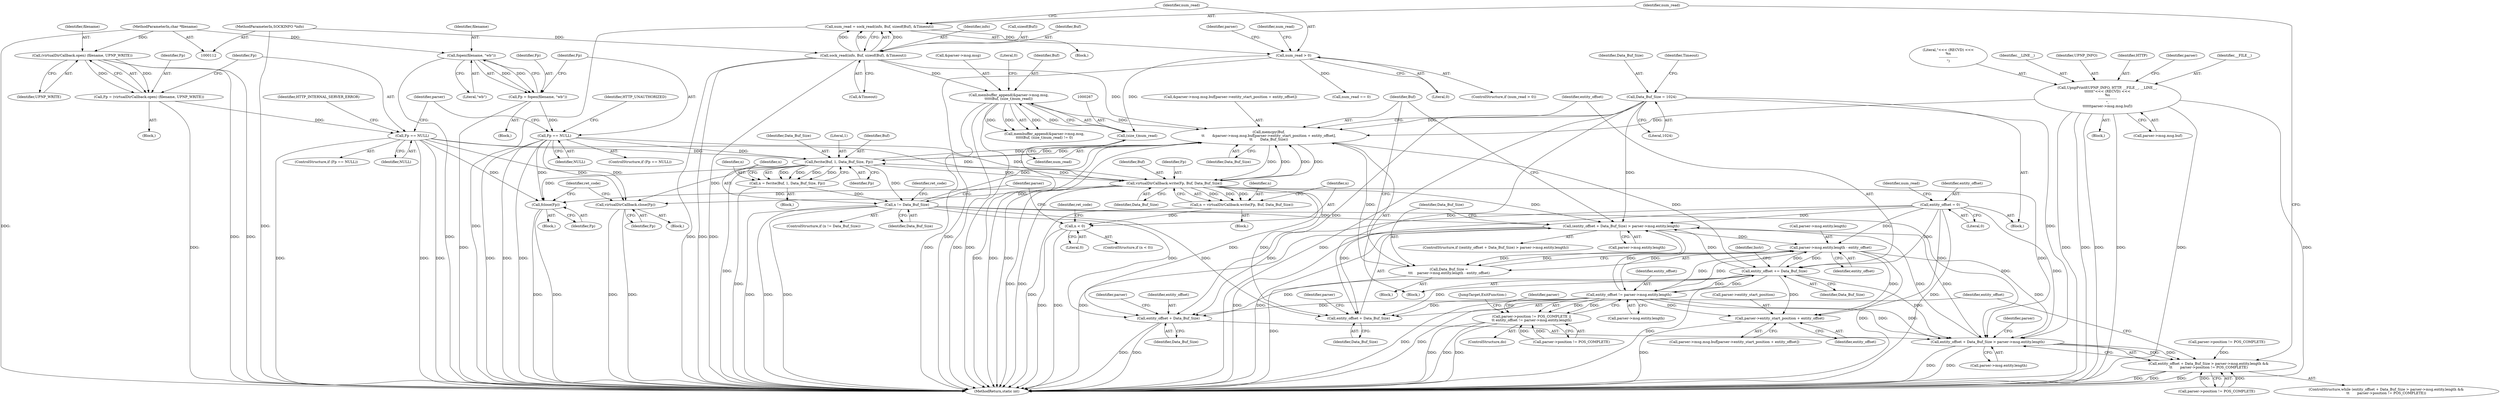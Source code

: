 digraph "0_pupnp-code_be0a01bdb83395d9f3a5ea09c1308a4f1a972cbd@array" {
"1000383" [label="(Call,memcpy(Buf,\n\t\t       &parser->msg.msg.buf[parser->entity_start_position + entity_offset],\n\t\t       Data_Buf_Size))"];
"1000258" [label="(Call,membuffer_append(&parser->msg.msg,\n\t\t\t\t\tBuf, (size_t)num_read))"];
"1000244" [label="(Call,sock_read(info, Buf, sizeof(Buf), &Timeout))"];
"1000114" [label="(MethodParameterIn,SOCKINFO *info)"];
"1000266" [label="(Call,(size_t)num_read)"];
"1000252" [label="(Call,num_read > 0)"];
"1000242" [label="(Call,num_read = sock_read(info, Buf, sizeof(Buf), &Timeout))"];
"1000431" [label="(Call,fwrite(Buf, 1, Data_Buf_Size, Fp))"];
"1000383" [label="(Call,memcpy(Buf,\n\t\t       &parser->msg.msg.buf[parser->entity_start_position + entity_offset],\n\t\t       Data_Buf_Size))"];
"1000413" [label="(Call,virtualDirCallback.write(Fp, Buf, Data_Buf_Size))"];
"1000175" [label="(Call,Fp == NULL)"];
"1000169" [label="(Call,Fp = fopen(filename, \"wb\"))"];
"1000171" [label="(Call,fopen(filename, \"wb\"))"];
"1000115" [label="(MethodParameterIn,char *filename)"];
"1000162" [label="(Call,Fp == NULL)"];
"1000156" [label="(Call,Fp = (virtualDirCallback.open) (filename, UPNP_WRITE))"];
"1000158" [label="(Call,(virtualDirCallback.open) (filename, UPNP_WRITE))"];
"1000319" [label="(Call,UpnpPrintf(UPNP_INFO, HTTP, __FILE__, __LINE__,\n\t\t\t\t\t\t\"<<< (RECVD) <<<\n%s\n-----------------\n\",\n\t\t\t\t\t\tparser->msg.msg.buf))"];
"1000372" [label="(Call,Data_Buf_Size =\n\t\t\t    parser->msg.entity.length - entity_offset)"];
"1000374" [label="(Call,parser->msg.entity.length - entity_offset)"];
"1000360" [label="(Call,(entity_offset + Data_Buf_Size) > parser->msg.entity.length)"];
"1000400" [label="(Call,entity_offset += Data_Buf_Size)"];
"1000138" [label="(Call,entity_offset = 0)"];
"1000451" [label="(Call,entity_offset != parser->msg.entity.length)"];
"1000119" [label="(Call,Data_Buf_Size = 1024)"];
"1000437" [label="(Call,n != Data_Buf_Size)"];
"1000429" [label="(Call,n = fwrite(Buf, 1, Data_Buf_Size, Fp))"];
"1000225" [label="(Call,entity_offset + Data_Buf_Size > parser->msg.entity.length)"];
"1000224" [label="(Call,entity_offset + Data_Buf_Size > parser->msg.entity.length &&\n\t\t       parser->position != POS_COMPLETE)"];
"1000226" [label="(Call,entity_offset + Data_Buf_Size)"];
"1000361" [label="(Call,entity_offset + Data_Buf_Size)"];
"1000411" [label="(Call,n = virtualDirCallback.write(Fp, Buf, Data_Buf_Size))"];
"1000418" [label="(Call,n < 0)"];
"1000468" [label="(Call,virtualDirCallback.close(Fp))"];
"1000472" [label="(Call,fclose(Fp))"];
"1000394" [label="(Call,parser->entity_start_position + entity_offset)"];
"1000445" [label="(Call,parser->position != POS_COMPLETE ||\n\t\t entity_offset != parser->msg.entity.length)"];
"1000224" [label="(Call,entity_offset + Data_Buf_Size > parser->msg.entity.length &&\n\t\t       parser->position != POS_COMPLETE)"];
"1000227" [label="(Identifier,entity_offset)"];
"1000400" [label="(Call,entity_offset += Data_Buf_Size)"];
"1000177" [label="(Identifier,NULL)"];
"1000241" [label="(Block,)"];
"1000438" [label="(Identifier,n)"];
"1000385" [label="(Call,&parser->msg.msg.buf[parser->entity_start_position + entity_offset])"];
"1000226" [label="(Call,entity_offset + Data_Buf_Size)"];
"1000359" [label="(ControlStructure,if ((entity_offset + Data_Buf_Size) > parser->msg.entity.length))"];
"1000420" [label="(Literal,0)"];
"1000252" [label="(Call,num_read > 0)"];
"1000367" [label="(Identifier,parser)"];
"1000416" [label="(Identifier,Data_Buf_Size)"];
"1000399" [label="(Identifier,Data_Buf_Size)"];
"1000166" [label="(Identifier,HTTP_INTERNAL_SERVER_ERROR)"];
"1000386" [label="(Call,parser->msg.msg.buf[parser->entity_start_position + entity_offset])"];
"1000257" [label="(Call,membuffer_append(&parser->msg.msg,\n\t\t\t\t\tBuf, (size_t)num_read) != 0)"];
"1000335" [label="(Identifier,parser)"];
"1000417" [label="(ControlStructure,if (n < 0))"];
"1000442" [label="(Identifier,ret_code)"];
"1000364" [label="(Call,parser->msg.entity.length)"];
"1000472" [label="(Call,fclose(Fp))"];
"1000375" [label="(Call,parser->msg.entity.length)"];
"1000405" [label="(Identifier,Instr)"];
"1000432" [label="(Identifier,Buf)"];
"1000139" [label="(Identifier,entity_offset)"];
"1000473" [label="(Identifier,Fp)"];
"1000175" [label="(Call,Fp == NULL)"];
"1000371" [label="(Block,)"];
"1000362" [label="(Identifier,entity_offset)"];
"1000312" [label="(Call,num_read == 0)"];
"1000268" [label="(Identifier,num_read)"];
"1000325" [label="(Call,parser->msg.msg.buf)"];
"1000434" [label="(Identifier,Data_Buf_Size)"];
"1000225" [label="(Call,entity_offset + Data_Buf_Size > parser->msg.entity.length)"];
"1000188" [label="(Call,parser->position != POS_COMPLETE)"];
"1000172" [label="(Identifier,filename)"];
"1000246" [label="(Identifier,Buf)"];
"1000179" [label="(Identifier,HTTP_UNAUTHORIZED)"];
"1000322" [label="(Identifier,__FILE__)"];
"1000185" [label="(ControlStructure,do)"];
"1000423" [label="(Identifier,ret_code)"];
"1000460" [label="(JumpTarget,ExitFunction:)"];
"1000361" [label="(Call,entity_offset + Data_Buf_Size)"];
"1000258" [label="(Call,membuffer_append(&parser->msg.msg,\n\t\t\t\t\tBuf, (size_t)num_read))"];
"1000173" [label="(Literal,\"wb\")"];
"1000265" [label="(Identifier,Buf)"];
"1000168" [label="(Block,)"];
"1000324" [label="(Literal,\"<<< (RECVD) <<<\n%s\n-----------------\n\")"];
"1000253" [label="(Identifier,num_read)"];
"1000115" [label="(MethodParameterIn,char *filename)"];
"1000433" [label="(Literal,1)"];
"1000119" [label="(Call,Data_Buf_Size = 1024)"];
"1000429" [label="(Call,n = fwrite(Buf, 1, Data_Buf_Size, Fp))"];
"1000159" [label="(Identifier,filename)"];
"1000439" [label="(Identifier,Data_Buf_Size)"];
"1000140" [label="(Literal,0)"];
"1000120" [label="(Identifier,Data_Buf_Size)"];
"1000162" [label="(Call,Fp == NULL)"];
"1000418" [label="(Call,n < 0)"];
"1000138" [label="(Call,entity_offset = 0)"];
"1000157" [label="(Identifier,Fp)"];
"1000415" [label="(Identifier,Buf)"];
"1000419" [label="(Identifier,n)"];
"1000229" [label="(Call,parser->msg.entity.length)"];
"1000259" [label="(Call,&parser->msg.msg)"];
"1000117" [label="(Block,)"];
"1000382" [label="(Identifier,entity_offset)"];
"1000384" [label="(Identifier,Buf)"];
"1000323" [label="(Identifier,__LINE__)"];
"1000245" [label="(Identifier,info)"];
"1000242" [label="(Call,num_read = sock_read(info, Buf, sizeof(Buf), &Timeout))"];
"1000446" [label="(Call,parser->position != POS_COMPLETE)"];
"1000437" [label="(Call,n != Data_Buf_Size)"];
"1000228" [label="(Identifier,Data_Buf_Size)"];
"1000232" [label="(Identifier,parser)"];
"1000412" [label="(Identifier,n)"];
"1000448" [label="(Identifier,parser)"];
"1000427" [label="(Block,)"];
"1000451" [label="(Call,entity_offset != parser->msg.entity.length)"];
"1000169" [label="(Call,Fp = fopen(filename, \"wb\"))"];
"1000143" [label="(Identifier,num_read)"];
"1000190" [label="(Identifier,parser)"];
"1000161" [label="(ControlStructure,if (Fp == NULL))"];
"1000452" [label="(Identifier,entity_offset)"];
"1000409" [label="(Block,)"];
"1000254" [label="(Literal,0)"];
"1000114" [label="(MethodParameterIn,SOCKINFO *info)"];
"1000476" [label="(MethodReturn,static int)"];
"1000186" [label="(Block,)"];
"1000411" [label="(Call,n = virtualDirCallback.write(Fp, Buf, Data_Buf_Size))"];
"1000435" [label="(Identifier,Fp)"];
"1000383" [label="(Call,memcpy(Buf,\n\t\t       &parser->msg.msg.buf[parser->entity_start_position + entity_offset],\n\t\t       Data_Buf_Size))"];
"1000155" [label="(Block,)"];
"1000269" [label="(Literal,0)"];
"1000266" [label="(Call,(size_t)num_read)"];
"1000475" [label="(Identifier,ret_code)"];
"1000468" [label="(Call,virtualDirCallback.close(Fp))"];
"1000374" [label="(Call,parser->msg.entity.length - entity_offset)"];
"1000244" [label="(Call,sock_read(info, Buf, sizeof(Buf), &Timeout))"];
"1000318" [label="(Block,)"];
"1000176" [label="(Identifier,Fp)"];
"1000363" [label="(Identifier,Data_Buf_Size)"];
"1000431" [label="(Call,fwrite(Buf, 1, Data_Buf_Size, Fp))"];
"1000170" [label="(Identifier,Fp)"];
"1000121" [label="(Literal,1024)"];
"1000158" [label="(Call,(virtualDirCallback.open) (filename, UPNP_WRITE))"];
"1000163" [label="(Identifier,Fp)"];
"1000238" [label="(Identifier,parser)"];
"1000223" [label="(ControlStructure,while (entity_offset + Data_Buf_Size > parser->msg.entity.length &&\n\t\t       parser->position != POS_COMPLETE))"];
"1000445" [label="(Call,parser->position != POS_COMPLETE ||\n\t\t entity_offset != parser->msg.entity.length)"];
"1000401" [label="(Identifier,entity_offset)"];
"1000467" [label="(Block,)"];
"1000394" [label="(Call,parser->entity_start_position + entity_offset)"];
"1000471" [label="(Block,)"];
"1000320" [label="(Identifier,UPNP_INFO)"];
"1000262" [label="(Identifier,parser)"];
"1000414" [label="(Identifier,Fp)"];
"1000156" [label="(Call,Fp = (virtualDirCallback.open) (filename, UPNP_WRITE))"];
"1000321" [label="(Identifier,HTTP)"];
"1000372" [label="(Call,Data_Buf_Size =\n\t\t\t    parser->msg.entity.length - entity_offset)"];
"1000436" [label="(ControlStructure,if (n != Data_Buf_Size))"];
"1000313" [label="(Identifier,num_read)"];
"1000469" [label="(Identifier,Fp)"];
"1000125" [label="(Identifier,Timeout)"];
"1000247" [label="(Call,sizeof(Buf))"];
"1000182" [label="(Identifier,parser)"];
"1000174" [label="(ControlStructure,if (Fp == NULL))"];
"1000164" [label="(Identifier,NULL)"];
"1000251" [label="(ControlStructure,if (num_read > 0))"];
"1000453" [label="(Call,parser->msg.entity.length)"];
"1000171" [label="(Call,fopen(filename, \"wb\"))"];
"1000395" [label="(Call,parser->entity_start_position)"];
"1000402" [label="(Identifier,Data_Buf_Size)"];
"1000236" [label="(Call,parser->position != POS_COMPLETE)"];
"1000249" [label="(Call,&Timeout)"];
"1000413" [label="(Call,virtualDirCallback.write(Fp, Buf, Data_Buf_Size))"];
"1000373" [label="(Identifier,Data_Buf_Size)"];
"1000319" [label="(Call,UpnpPrintf(UPNP_INFO, HTTP, __FILE__, __LINE__,\n\t\t\t\t\t\t\"<<< (RECVD) <<<\n%s\n-----------------\n\",\n\t\t\t\t\t\tparser->msg.msg.buf))"];
"1000243" [label="(Identifier,num_read)"];
"1000430" [label="(Identifier,n)"];
"1000398" [label="(Identifier,entity_offset)"];
"1000360" [label="(Call,(entity_offset + Data_Buf_Size) > parser->msg.entity.length)"];
"1000160" [label="(Identifier,UPNP_WRITE)"];
"1000383" -> "1000186"  [label="AST: "];
"1000383" -> "1000399"  [label="CFG: "];
"1000384" -> "1000383"  [label="AST: "];
"1000385" -> "1000383"  [label="AST: "];
"1000399" -> "1000383"  [label="AST: "];
"1000401" -> "1000383"  [label="CFG: "];
"1000383" -> "1000476"  [label="DDG: "];
"1000383" -> "1000476"  [label="DDG: "];
"1000258" -> "1000383"  [label="DDG: "];
"1000431" -> "1000383"  [label="DDG: "];
"1000413" -> "1000383"  [label="DDG: "];
"1000413" -> "1000383"  [label="DDG: "];
"1000244" -> "1000383"  [label="DDG: "];
"1000319" -> "1000383"  [label="DDG: "];
"1000372" -> "1000383"  [label="DDG: "];
"1000119" -> "1000383"  [label="DDG: "];
"1000437" -> "1000383"  [label="DDG: "];
"1000383" -> "1000400"  [label="DDG: "];
"1000383" -> "1000413"  [label="DDG: "];
"1000383" -> "1000413"  [label="DDG: "];
"1000383" -> "1000431"  [label="DDG: "];
"1000383" -> "1000431"  [label="DDG: "];
"1000258" -> "1000257"  [label="AST: "];
"1000258" -> "1000266"  [label="CFG: "];
"1000259" -> "1000258"  [label="AST: "];
"1000265" -> "1000258"  [label="AST: "];
"1000266" -> "1000258"  [label="AST: "];
"1000269" -> "1000258"  [label="CFG: "];
"1000258" -> "1000476"  [label="DDG: "];
"1000258" -> "1000476"  [label="DDG: "];
"1000258" -> "1000476"  [label="DDG: "];
"1000258" -> "1000257"  [label="DDG: "];
"1000258" -> "1000257"  [label="DDG: "];
"1000258" -> "1000257"  [label="DDG: "];
"1000244" -> "1000258"  [label="DDG: "];
"1000266" -> "1000258"  [label="DDG: "];
"1000244" -> "1000242"  [label="AST: "];
"1000244" -> "1000249"  [label="CFG: "];
"1000245" -> "1000244"  [label="AST: "];
"1000246" -> "1000244"  [label="AST: "];
"1000247" -> "1000244"  [label="AST: "];
"1000249" -> "1000244"  [label="AST: "];
"1000242" -> "1000244"  [label="CFG: "];
"1000244" -> "1000476"  [label="DDG: "];
"1000244" -> "1000476"  [label="DDG: "];
"1000244" -> "1000476"  [label="DDG: "];
"1000244" -> "1000242"  [label="DDG: "];
"1000244" -> "1000242"  [label="DDG: "];
"1000244" -> "1000242"  [label="DDG: "];
"1000114" -> "1000244"  [label="DDG: "];
"1000114" -> "1000112"  [label="AST: "];
"1000114" -> "1000476"  [label="DDG: "];
"1000266" -> "1000268"  [label="CFG: "];
"1000267" -> "1000266"  [label="AST: "];
"1000268" -> "1000266"  [label="AST: "];
"1000266" -> "1000476"  [label="DDG: "];
"1000252" -> "1000266"  [label="DDG: "];
"1000252" -> "1000251"  [label="AST: "];
"1000252" -> "1000254"  [label="CFG: "];
"1000253" -> "1000252"  [label="AST: "];
"1000254" -> "1000252"  [label="AST: "];
"1000262" -> "1000252"  [label="CFG: "];
"1000313" -> "1000252"  [label="CFG: "];
"1000252" -> "1000476"  [label="DDG: "];
"1000242" -> "1000252"  [label="DDG: "];
"1000252" -> "1000312"  [label="DDG: "];
"1000242" -> "1000241"  [label="AST: "];
"1000243" -> "1000242"  [label="AST: "];
"1000253" -> "1000242"  [label="CFG: "];
"1000242" -> "1000476"  [label="DDG: "];
"1000431" -> "1000429"  [label="AST: "];
"1000431" -> "1000435"  [label="CFG: "];
"1000432" -> "1000431"  [label="AST: "];
"1000433" -> "1000431"  [label="AST: "];
"1000434" -> "1000431"  [label="AST: "];
"1000435" -> "1000431"  [label="AST: "];
"1000429" -> "1000431"  [label="CFG: "];
"1000431" -> "1000476"  [label="DDG: "];
"1000431" -> "1000413"  [label="DDG: "];
"1000431" -> "1000429"  [label="DDG: "];
"1000431" -> "1000429"  [label="DDG: "];
"1000431" -> "1000429"  [label="DDG: "];
"1000431" -> "1000429"  [label="DDG: "];
"1000413" -> "1000431"  [label="DDG: "];
"1000175" -> "1000431"  [label="DDG: "];
"1000162" -> "1000431"  [label="DDG: "];
"1000431" -> "1000437"  [label="DDG: "];
"1000431" -> "1000468"  [label="DDG: "];
"1000431" -> "1000472"  [label="DDG: "];
"1000413" -> "1000411"  [label="AST: "];
"1000413" -> "1000416"  [label="CFG: "];
"1000414" -> "1000413"  [label="AST: "];
"1000415" -> "1000413"  [label="AST: "];
"1000416" -> "1000413"  [label="AST: "];
"1000411" -> "1000413"  [label="CFG: "];
"1000413" -> "1000476"  [label="DDG: "];
"1000413" -> "1000476"  [label="DDG: "];
"1000413" -> "1000225"  [label="DDG: "];
"1000413" -> "1000226"  [label="DDG: "];
"1000413" -> "1000360"  [label="DDG: "];
"1000413" -> "1000361"  [label="DDG: "];
"1000413" -> "1000411"  [label="DDG: "];
"1000413" -> "1000411"  [label="DDG: "];
"1000413" -> "1000411"  [label="DDG: "];
"1000175" -> "1000413"  [label="DDG: "];
"1000162" -> "1000413"  [label="DDG: "];
"1000413" -> "1000468"  [label="DDG: "];
"1000413" -> "1000472"  [label="DDG: "];
"1000175" -> "1000174"  [label="AST: "];
"1000175" -> "1000177"  [label="CFG: "];
"1000176" -> "1000175"  [label="AST: "];
"1000177" -> "1000175"  [label="AST: "];
"1000179" -> "1000175"  [label="CFG: "];
"1000182" -> "1000175"  [label="CFG: "];
"1000175" -> "1000476"  [label="DDG: "];
"1000175" -> "1000476"  [label="DDG: "];
"1000175" -> "1000476"  [label="DDG: "];
"1000169" -> "1000175"  [label="DDG: "];
"1000175" -> "1000468"  [label="DDG: "];
"1000175" -> "1000472"  [label="DDG: "];
"1000169" -> "1000168"  [label="AST: "];
"1000169" -> "1000171"  [label="CFG: "];
"1000170" -> "1000169"  [label="AST: "];
"1000171" -> "1000169"  [label="AST: "];
"1000176" -> "1000169"  [label="CFG: "];
"1000169" -> "1000476"  [label="DDG: "];
"1000171" -> "1000169"  [label="DDG: "];
"1000171" -> "1000169"  [label="DDG: "];
"1000171" -> "1000173"  [label="CFG: "];
"1000172" -> "1000171"  [label="AST: "];
"1000173" -> "1000171"  [label="AST: "];
"1000171" -> "1000476"  [label="DDG: "];
"1000115" -> "1000171"  [label="DDG: "];
"1000115" -> "1000112"  [label="AST: "];
"1000115" -> "1000476"  [label="DDG: "];
"1000115" -> "1000158"  [label="DDG: "];
"1000162" -> "1000161"  [label="AST: "];
"1000162" -> "1000164"  [label="CFG: "];
"1000163" -> "1000162"  [label="AST: "];
"1000164" -> "1000162"  [label="AST: "];
"1000166" -> "1000162"  [label="CFG: "];
"1000182" -> "1000162"  [label="CFG: "];
"1000162" -> "1000476"  [label="DDG: "];
"1000162" -> "1000476"  [label="DDG: "];
"1000162" -> "1000476"  [label="DDG: "];
"1000156" -> "1000162"  [label="DDG: "];
"1000162" -> "1000468"  [label="DDG: "];
"1000162" -> "1000472"  [label="DDG: "];
"1000156" -> "1000155"  [label="AST: "];
"1000156" -> "1000158"  [label="CFG: "];
"1000157" -> "1000156"  [label="AST: "];
"1000158" -> "1000156"  [label="AST: "];
"1000163" -> "1000156"  [label="CFG: "];
"1000156" -> "1000476"  [label="DDG: "];
"1000158" -> "1000156"  [label="DDG: "];
"1000158" -> "1000156"  [label="DDG: "];
"1000158" -> "1000160"  [label="CFG: "];
"1000159" -> "1000158"  [label="AST: "];
"1000160" -> "1000158"  [label="AST: "];
"1000158" -> "1000476"  [label="DDG: "];
"1000158" -> "1000476"  [label="DDG: "];
"1000319" -> "1000318"  [label="AST: "];
"1000319" -> "1000325"  [label="CFG: "];
"1000320" -> "1000319"  [label="AST: "];
"1000321" -> "1000319"  [label="AST: "];
"1000322" -> "1000319"  [label="AST: "];
"1000323" -> "1000319"  [label="AST: "];
"1000324" -> "1000319"  [label="AST: "];
"1000325" -> "1000319"  [label="AST: "];
"1000335" -> "1000319"  [label="CFG: "];
"1000319" -> "1000476"  [label="DDG: "];
"1000319" -> "1000476"  [label="DDG: "];
"1000319" -> "1000476"  [label="DDG: "];
"1000319" -> "1000476"  [label="DDG: "];
"1000319" -> "1000476"  [label="DDG: "];
"1000319" -> "1000476"  [label="DDG: "];
"1000372" -> "1000371"  [label="AST: "];
"1000372" -> "1000374"  [label="CFG: "];
"1000373" -> "1000372"  [label="AST: "];
"1000374" -> "1000372"  [label="AST: "];
"1000384" -> "1000372"  [label="CFG: "];
"1000372" -> "1000476"  [label="DDG: "];
"1000374" -> "1000372"  [label="DDG: "];
"1000374" -> "1000372"  [label="DDG: "];
"1000374" -> "1000382"  [label="CFG: "];
"1000375" -> "1000374"  [label="AST: "];
"1000382" -> "1000374"  [label="AST: "];
"1000374" -> "1000476"  [label="DDG: "];
"1000374" -> "1000225"  [label="DDG: "];
"1000360" -> "1000374"  [label="DDG: "];
"1000400" -> "1000374"  [label="DDG: "];
"1000138" -> "1000374"  [label="DDG: "];
"1000451" -> "1000374"  [label="DDG: "];
"1000374" -> "1000394"  [label="DDG: "];
"1000374" -> "1000400"  [label="DDG: "];
"1000374" -> "1000451"  [label="DDG: "];
"1000360" -> "1000359"  [label="AST: "];
"1000360" -> "1000364"  [label="CFG: "];
"1000361" -> "1000360"  [label="AST: "];
"1000364" -> "1000360"  [label="AST: "];
"1000373" -> "1000360"  [label="CFG: "];
"1000384" -> "1000360"  [label="CFG: "];
"1000360" -> "1000476"  [label="DDG: "];
"1000360" -> "1000476"  [label="DDG: "];
"1000360" -> "1000476"  [label="DDG: "];
"1000360" -> "1000225"  [label="DDG: "];
"1000400" -> "1000360"  [label="DDG: "];
"1000138" -> "1000360"  [label="DDG: "];
"1000451" -> "1000360"  [label="DDG: "];
"1000119" -> "1000360"  [label="DDG: "];
"1000437" -> "1000360"  [label="DDG: "];
"1000225" -> "1000360"  [label="DDG: "];
"1000360" -> "1000451"  [label="DDG: "];
"1000400" -> "1000186"  [label="AST: "];
"1000400" -> "1000402"  [label="CFG: "];
"1000401" -> "1000400"  [label="AST: "];
"1000402" -> "1000400"  [label="AST: "];
"1000405" -> "1000400"  [label="CFG: "];
"1000400" -> "1000476"  [label="DDG: "];
"1000400" -> "1000225"  [label="DDG: "];
"1000400" -> "1000226"  [label="DDG: "];
"1000400" -> "1000361"  [label="DDG: "];
"1000400" -> "1000394"  [label="DDG: "];
"1000138" -> "1000400"  [label="DDG: "];
"1000451" -> "1000400"  [label="DDG: "];
"1000400" -> "1000451"  [label="DDG: "];
"1000138" -> "1000117"  [label="AST: "];
"1000138" -> "1000140"  [label="CFG: "];
"1000139" -> "1000138"  [label="AST: "];
"1000140" -> "1000138"  [label="AST: "];
"1000143" -> "1000138"  [label="CFG: "];
"1000138" -> "1000476"  [label="DDG: "];
"1000138" -> "1000225"  [label="DDG: "];
"1000138" -> "1000226"  [label="DDG: "];
"1000138" -> "1000361"  [label="DDG: "];
"1000138" -> "1000394"  [label="DDG: "];
"1000451" -> "1000445"  [label="AST: "];
"1000451" -> "1000453"  [label="CFG: "];
"1000452" -> "1000451"  [label="AST: "];
"1000453" -> "1000451"  [label="AST: "];
"1000445" -> "1000451"  [label="CFG: "];
"1000451" -> "1000476"  [label="DDG: "];
"1000451" -> "1000476"  [label="DDG: "];
"1000451" -> "1000225"  [label="DDG: "];
"1000451" -> "1000225"  [label="DDG: "];
"1000451" -> "1000226"  [label="DDG: "];
"1000451" -> "1000361"  [label="DDG: "];
"1000451" -> "1000394"  [label="DDG: "];
"1000451" -> "1000445"  [label="DDG: "];
"1000451" -> "1000445"  [label="DDG: "];
"1000119" -> "1000117"  [label="AST: "];
"1000119" -> "1000121"  [label="CFG: "];
"1000120" -> "1000119"  [label="AST: "];
"1000121" -> "1000119"  [label="AST: "];
"1000125" -> "1000119"  [label="CFG: "];
"1000119" -> "1000476"  [label="DDG: "];
"1000119" -> "1000225"  [label="DDG: "];
"1000119" -> "1000226"  [label="DDG: "];
"1000119" -> "1000361"  [label="DDG: "];
"1000437" -> "1000436"  [label="AST: "];
"1000437" -> "1000439"  [label="CFG: "];
"1000438" -> "1000437"  [label="AST: "];
"1000439" -> "1000437"  [label="AST: "];
"1000448" -> "1000437"  [label="CFG: "];
"1000442" -> "1000437"  [label="CFG: "];
"1000437" -> "1000476"  [label="DDG: "];
"1000437" -> "1000476"  [label="DDG: "];
"1000437" -> "1000476"  [label="DDG: "];
"1000437" -> "1000225"  [label="DDG: "];
"1000437" -> "1000226"  [label="DDG: "];
"1000437" -> "1000361"  [label="DDG: "];
"1000429" -> "1000437"  [label="DDG: "];
"1000429" -> "1000427"  [label="AST: "];
"1000430" -> "1000429"  [label="AST: "];
"1000438" -> "1000429"  [label="CFG: "];
"1000429" -> "1000476"  [label="DDG: "];
"1000225" -> "1000224"  [label="AST: "];
"1000225" -> "1000229"  [label="CFG: "];
"1000226" -> "1000225"  [label="AST: "];
"1000229" -> "1000225"  [label="AST: "];
"1000238" -> "1000225"  [label="CFG: "];
"1000224" -> "1000225"  [label="CFG: "];
"1000225" -> "1000476"  [label="DDG: "];
"1000225" -> "1000476"  [label="DDG: "];
"1000225" -> "1000224"  [label="DDG: "];
"1000225" -> "1000224"  [label="DDG: "];
"1000224" -> "1000223"  [label="AST: "];
"1000224" -> "1000236"  [label="CFG: "];
"1000236" -> "1000224"  [label="AST: "];
"1000243" -> "1000224"  [label="CFG: "];
"1000362" -> "1000224"  [label="CFG: "];
"1000224" -> "1000476"  [label="DDG: "];
"1000224" -> "1000476"  [label="DDG: "];
"1000224" -> "1000476"  [label="DDG: "];
"1000236" -> "1000224"  [label="DDG: "];
"1000236" -> "1000224"  [label="DDG: "];
"1000188" -> "1000224"  [label="DDG: "];
"1000226" -> "1000228"  [label="CFG: "];
"1000227" -> "1000226"  [label="AST: "];
"1000228" -> "1000226"  [label="AST: "];
"1000232" -> "1000226"  [label="CFG: "];
"1000226" -> "1000476"  [label="DDG: "];
"1000226" -> "1000476"  [label="DDG: "];
"1000361" -> "1000363"  [label="CFG: "];
"1000362" -> "1000361"  [label="AST: "];
"1000363" -> "1000361"  [label="AST: "];
"1000367" -> "1000361"  [label="CFG: "];
"1000411" -> "1000409"  [label="AST: "];
"1000412" -> "1000411"  [label="AST: "];
"1000419" -> "1000411"  [label="CFG: "];
"1000411" -> "1000476"  [label="DDG: "];
"1000411" -> "1000418"  [label="DDG: "];
"1000418" -> "1000417"  [label="AST: "];
"1000418" -> "1000420"  [label="CFG: "];
"1000419" -> "1000418"  [label="AST: "];
"1000420" -> "1000418"  [label="AST: "];
"1000448" -> "1000418"  [label="CFG: "];
"1000423" -> "1000418"  [label="CFG: "];
"1000418" -> "1000476"  [label="DDG: "];
"1000418" -> "1000476"  [label="DDG: "];
"1000468" -> "1000467"  [label="AST: "];
"1000468" -> "1000469"  [label="CFG: "];
"1000469" -> "1000468"  [label="AST: "];
"1000475" -> "1000468"  [label="CFG: "];
"1000468" -> "1000476"  [label="DDG: "];
"1000468" -> "1000476"  [label="DDG: "];
"1000472" -> "1000471"  [label="AST: "];
"1000472" -> "1000473"  [label="CFG: "];
"1000473" -> "1000472"  [label="AST: "];
"1000475" -> "1000472"  [label="CFG: "];
"1000472" -> "1000476"  [label="DDG: "];
"1000472" -> "1000476"  [label="DDG: "];
"1000394" -> "1000386"  [label="AST: "];
"1000394" -> "1000398"  [label="CFG: "];
"1000395" -> "1000394"  [label="AST: "];
"1000398" -> "1000394"  [label="AST: "];
"1000386" -> "1000394"  [label="CFG: "];
"1000394" -> "1000476"  [label="DDG: "];
"1000445" -> "1000185"  [label="AST: "];
"1000445" -> "1000446"  [label="CFG: "];
"1000446" -> "1000445"  [label="AST: "];
"1000190" -> "1000445"  [label="CFG: "];
"1000460" -> "1000445"  [label="CFG: "];
"1000445" -> "1000476"  [label="DDG: "];
"1000445" -> "1000476"  [label="DDG: "];
"1000445" -> "1000476"  [label="DDG: "];
"1000446" -> "1000445"  [label="DDG: "];
"1000446" -> "1000445"  [label="DDG: "];
}
